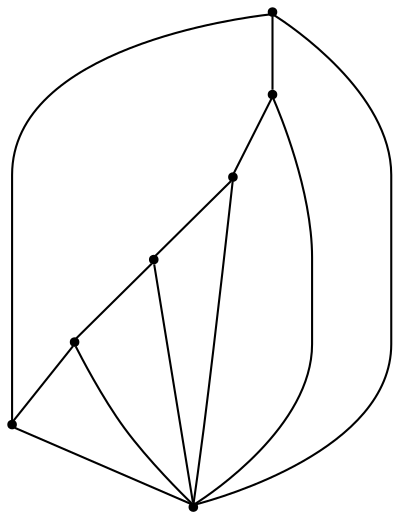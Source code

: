 graph {
  node [shape=point,comment="{\"directed\":false,\"doi\":\"10.1007/978-3-031-22203-0_29\",\"figure\":\"1 (3)\"}"]

  v0 [pos="813.342091135851,362.63859389799245"]
  v1 [pos="763.9998635679416,277.17604486381447"]
  v2 [pos="665.3101623876628,277.17604486381447"]
  v3 [pos="763.9998635679415,448.1054668915803"]
  v4 [pos="714.6555375822481,362.63859389799245"]
  v5 [pos="665.3101623876628,448.1054668915803"]
  v6 [pos="615.9647871930774,362.63859389799245"]

  v6 -- v4 [id="-14",pos="615.9647871930774,362.63859389799245 714.6555375822481,362.63859389799245 714.6555375822481,362.63859389799245 714.6555375822481,362.63859389799245"]
  v6 -- v5 [id="-15",pos="615.9647871930774,362.63859389799245 665.3101623876628,448.1054668915803 665.3101623876628,448.1054668915803 665.3101623876628,448.1054668915803"]
  v5 -- v4 [id="-19",pos="665.3101623876628,448.1054668915803 714.6555375822481,362.63859389799245 714.6555375822481,362.63859389799245 714.6555375822481,362.63859389799245"]
  v4 -- v1 [id="-20",pos="714.6555375822481,362.63859389799245 763.9998635679416,277.17604486381447 763.9998635679416,277.17604486381447 763.9998635679416,277.17604486381447"]
  v5 -- v3 [id="-21",pos="665.3101623876628,448.1054668915803 763.9998635679415,448.1054668915803 763.9998635679415,448.1054668915803 763.9998635679415,448.1054668915803"]
  v2 -- v6 [id="-26",pos="665.3101623876628,277.17604486381447 615.9647871930774,362.63859389799245 615.9647871930774,362.63859389799245 615.9647871930774,362.63859389799245"]
  v4 -- v0 [id="-30",pos="714.6555375822481,362.63859389799245 813.342091135851,362.63859389799245 813.342091135851,362.63859389799245 813.342091135851,362.63859389799245"]
  v4 -- v2 [id="-32",pos="714.6555375822481,362.63859389799245 665.3101623876628,277.17604486381447 665.3101623876628,277.17604486381447 665.3101623876628,277.17604486381447"]
  v0 -- v1 [id="-36",pos="813.342091135851,362.63859389799245 763.9998635679416,277.17604486381447 763.9998635679416,277.17604486381447 763.9998635679416,277.17604486381447"]
  v1 -- v2 [id="-38",pos="763.9998635679416,277.17604486381447 665.3101623876628,277.17604486381447 665.3101623876628,277.17604486381447 665.3101623876628,277.17604486381447"]
  v3 -- v0 [id="-40",pos="763.9998635679415,448.1054668915803 813.342091135851,362.63859389799245 813.342091135851,362.63859389799245 813.342091135851,362.63859389799245"]
  v3 -- v4 [id="-47",pos="763.9998635679415,448.1054668915803 714.6555375822481,362.63859389799245 714.6555375822481,362.63859389799245 714.6555375822481,362.63859389799245"]
}